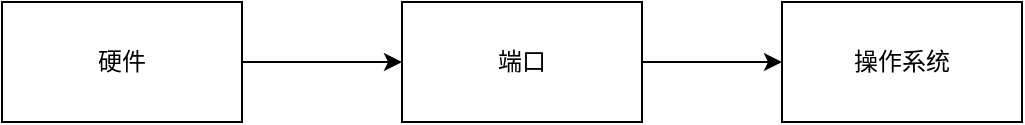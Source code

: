 <mxfile version="17.4.0" type="github">
  <diagram id="0GQV2cOGsWZqWEbhmR-T" name="第 1 页">
    <mxGraphModel dx="1422" dy="762" grid="1" gridSize="10" guides="1" tooltips="1" connect="1" arrows="1" fold="1" page="1" pageScale="1" pageWidth="827" pageHeight="1169" math="0" shadow="0">
      <root>
        <mxCell id="0" />
        <mxCell id="1" parent="0" />
        <mxCell id="Lq6ut3W4Muq4izYcFViY-5" value="" style="edgeStyle=orthogonalEdgeStyle;rounded=0;orthogonalLoop=1;jettySize=auto;html=1;" edge="1" parent="1" source="Lq6ut3W4Muq4izYcFViY-1" target="Lq6ut3W4Muq4izYcFViY-3">
          <mxGeometry relative="1" as="geometry" />
        </mxCell>
        <mxCell id="Lq6ut3W4Muq4izYcFViY-1" value="硬件" style="rounded=0;whiteSpace=wrap;html=1;" vertex="1" parent="1">
          <mxGeometry x="60" y="330" width="120" height="60" as="geometry" />
        </mxCell>
        <mxCell id="Lq6ut3W4Muq4izYcFViY-6" value="" style="edgeStyle=orthogonalEdgeStyle;rounded=0;orthogonalLoop=1;jettySize=auto;html=1;" edge="1" parent="1" source="Lq6ut3W4Muq4izYcFViY-3" target="Lq6ut3W4Muq4izYcFViY-4">
          <mxGeometry relative="1" as="geometry" />
        </mxCell>
        <mxCell id="Lq6ut3W4Muq4izYcFViY-3" value="端口" style="rounded=0;whiteSpace=wrap;html=1;" vertex="1" parent="1">
          <mxGeometry x="260" y="330" width="120" height="60" as="geometry" />
        </mxCell>
        <mxCell id="Lq6ut3W4Muq4izYcFViY-4" value="操作系统" style="rounded=0;whiteSpace=wrap;html=1;" vertex="1" parent="1">
          <mxGeometry x="450" y="330" width="120" height="60" as="geometry" />
        </mxCell>
      </root>
    </mxGraphModel>
  </diagram>
</mxfile>
